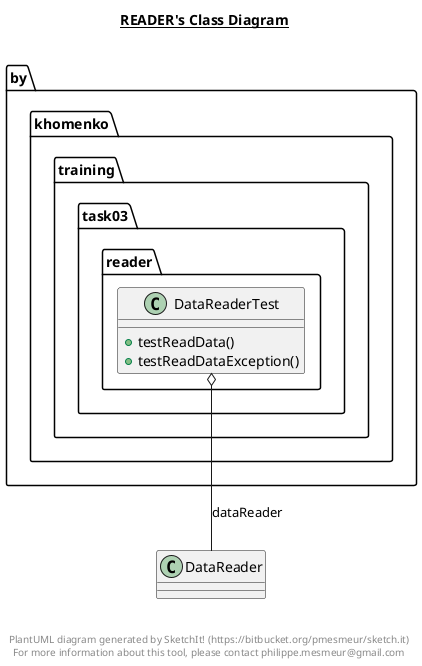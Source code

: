 @startuml

title __READER's Class Diagram__\n

  package by.khomenko.training.task03 {
    package by.khomenko.training.task03.reader {
      class DataReaderTest {
          + testReadData()
          + testReadDataException()
      }
    }
  }
  

  DataReaderTest o-- DataReader : dataReader


right footer


PlantUML diagram generated by SketchIt! (https://bitbucket.org/pmesmeur/sketch.it)
For more information about this tool, please contact philippe.mesmeur@gmail.com
endfooter

@enduml
